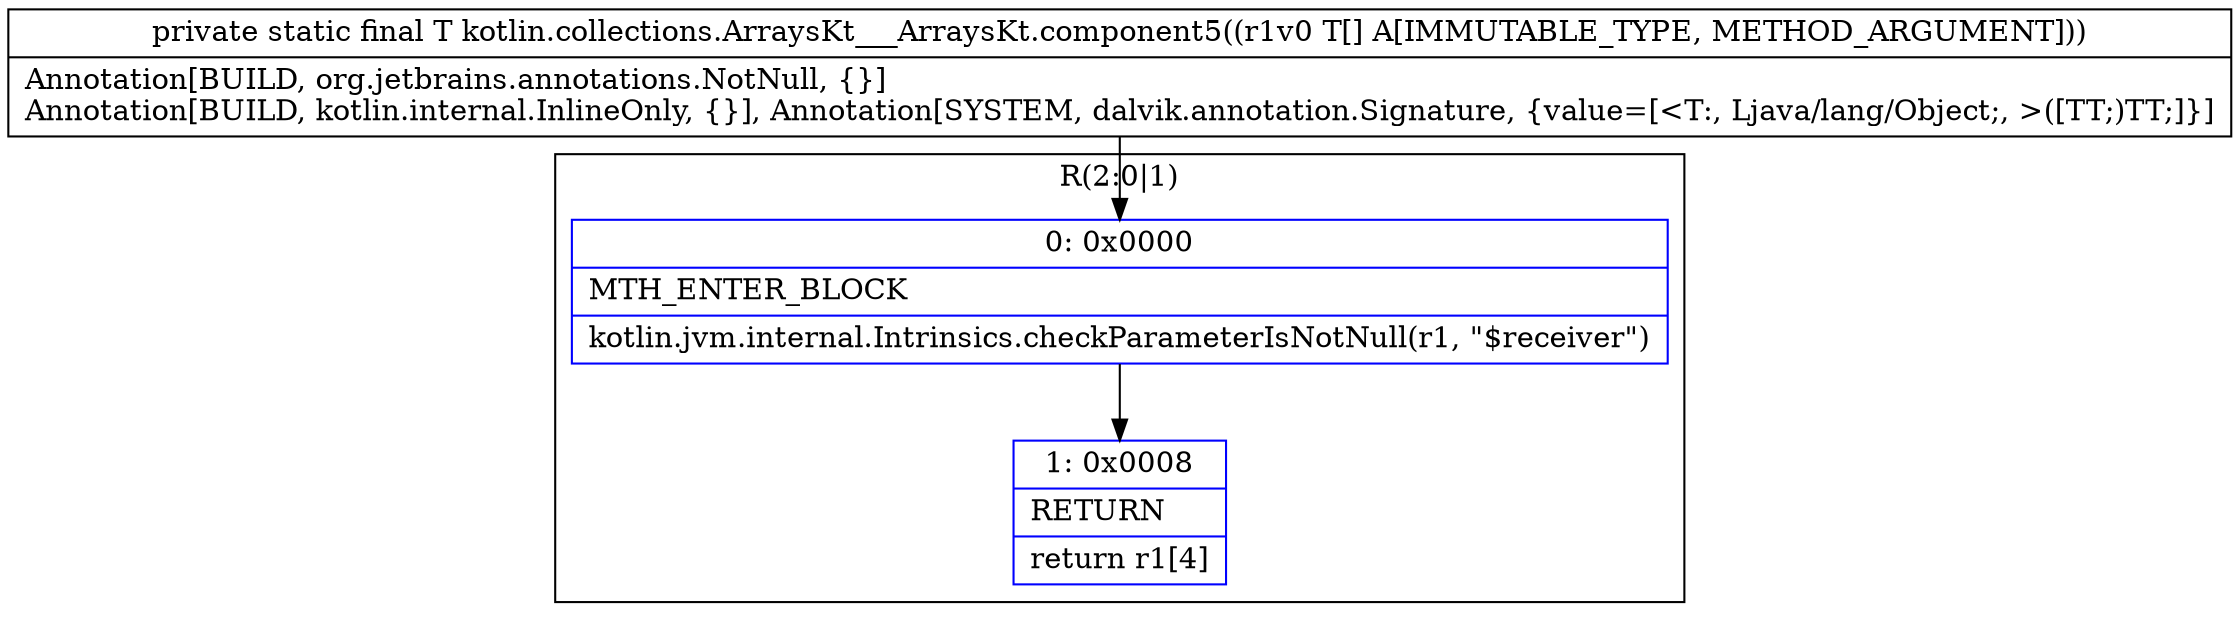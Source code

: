 digraph "CFG forkotlin.collections.ArraysKt___ArraysKt.component5([Ljava\/lang\/Object;)Ljava\/lang\/Object;" {
subgraph cluster_Region_1649728821 {
label = "R(2:0|1)";
node [shape=record,color=blue];
Node_0 [shape=record,label="{0\:\ 0x0000|MTH_ENTER_BLOCK\l|kotlin.jvm.internal.Intrinsics.checkParameterIsNotNull(r1, \"$receiver\")\l}"];
Node_1 [shape=record,label="{1\:\ 0x0008|RETURN\l|return r1[4]\l}"];
}
MethodNode[shape=record,label="{private static final T kotlin.collections.ArraysKt___ArraysKt.component5((r1v0 T[] A[IMMUTABLE_TYPE, METHOD_ARGUMENT]))  | Annotation[BUILD, org.jetbrains.annotations.NotNull, \{\}]\lAnnotation[BUILD, kotlin.internal.InlineOnly, \{\}], Annotation[SYSTEM, dalvik.annotation.Signature, \{value=[\<T:, Ljava\/lang\/Object;, \>([TT;)TT;]\}]\l}"];
MethodNode -> Node_0;
Node_0 -> Node_1;
}

